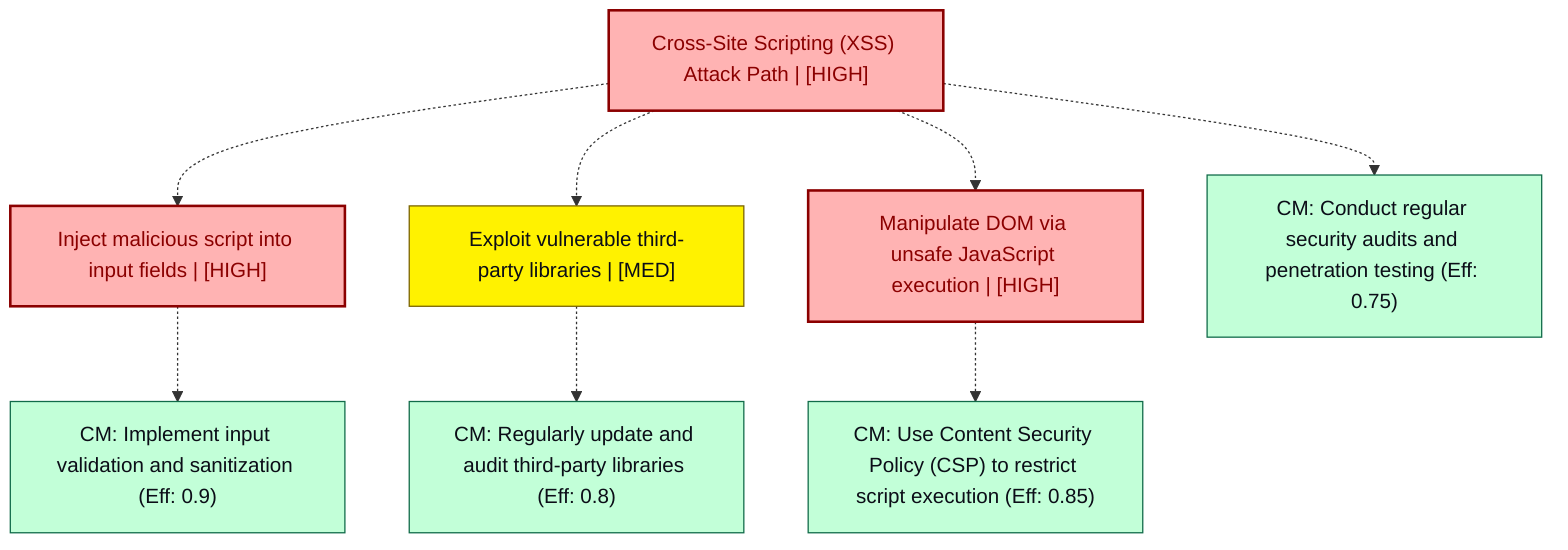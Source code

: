 graph TB
  node_01K6B2FHS7EFMWPY1YBXPGVY5Z["Cross-Site Scripting (XSS) Attack Path | [HIGH]"]:::highRisk
  node_01K6B2FHS7EFMWPY1YBXPGVY5Z-1["Inject malicious script into input fields | [HIGH]"]:::highRisk
  node_01K6B2FHS7EFMWPY1YBXPGVY5Z-1_cm_0["CM: Implement input validation and sanitization (Eff: 0.9)"]:::countermeasure
  node_01K6B2FHS7EFMWPY1YBXPGVY5Z-2["Exploit vulnerable third-party libraries | [MED]"]:::mediumRisk
  node_01K6B2FHS7EFMWPY1YBXPGVY5Z-2_cm_0["CM: Regularly update and audit third-party libraries (Eff: 0.8)"]:::countermeasure
  node_01K6B2FHS7EFMWPY1YBXPGVY5Z-3["Manipulate DOM via unsafe JavaScript execution | [HIGH]"]:::highRisk
  node_01K6B2FHS7EFMWPY1YBXPGVY5Z-3_cm_0["CM: Use Content Security Policy (CSP) to restrict script execution (Eff: 0.85)"]:::countermeasure
  node_01K6B2FHS7EFMWPY1YBXPGVY5Z_cm_0["CM: Conduct regular security audits and penetration testing (Eff: 0.75)"]:::countermeasure

  node_01K6B2FHS7EFMWPY1YBXPGVY5Z -.-> node_01K6B2FHS7EFMWPY1YBXPGVY5Z-1
  node_01K6B2FHS7EFMWPY1YBXPGVY5Z-1 -.-> node_01K6B2FHS7EFMWPY1YBXPGVY5Z-1_cm_0
  node_01K6B2FHS7EFMWPY1YBXPGVY5Z -.-> node_01K6B2FHS7EFMWPY1YBXPGVY5Z-2
  node_01K6B2FHS7EFMWPY1YBXPGVY5Z-2 -.-> node_01K6B2FHS7EFMWPY1YBXPGVY5Z-2_cm_0
  node_01K6B2FHS7EFMWPY1YBXPGVY5Z -.-> node_01K6B2FHS7EFMWPY1YBXPGVY5Z-3
  node_01K6B2FHS7EFMWPY1YBXPGVY5Z-3 -.-> node_01K6B2FHS7EFMWPY1YBXPGVY5Z-3_cm_0
  node_01K6B2FHS7EFMWPY1YBXPGVY5Z -.-> node_01K6B2FHS7EFMWPY1YBXPGVY5Z_cm_0

  classDef andNode fill:#FFB3B3,stroke:#8B0000,stroke-width:2px,color:#0B0D17
  classDef orNode fill:#C2FFD8,stroke:#106B49,stroke-width:2px,color:#0B0D17
  classDef leafNode fill:#73d1ff,stroke:#29ABE2,stroke-width:2px,color:#0B0D17
  classDef highRisk fill:#FFB3B3,color:#8B0000,stroke:#8B0000,stroke-width:2px
  classDef mediumRisk fill:#FFF200,stroke:#7A6300,stroke-width:1px,color:#0B0D17
  classDef lowRisk fill:#FFF2B3,stroke:#FFF2B3,stroke-width:1px,color:#0B0D17
  classDef countermeasure fill:#C2FFD8,stroke:#106B49,stroke-width:1px,color:#0B0D17
  classDef reference fill:#ffa1ad,stroke:#A259FF,stroke-width:1px,stroke-dasharray:3 3,color:#0B0D17
  classDef mitreNode stroke-dasharray:5 5
  classDef note fill:#ffffcc,stroke:#ffcc00,stroke-width:2px,stroke-dasharray:5 5